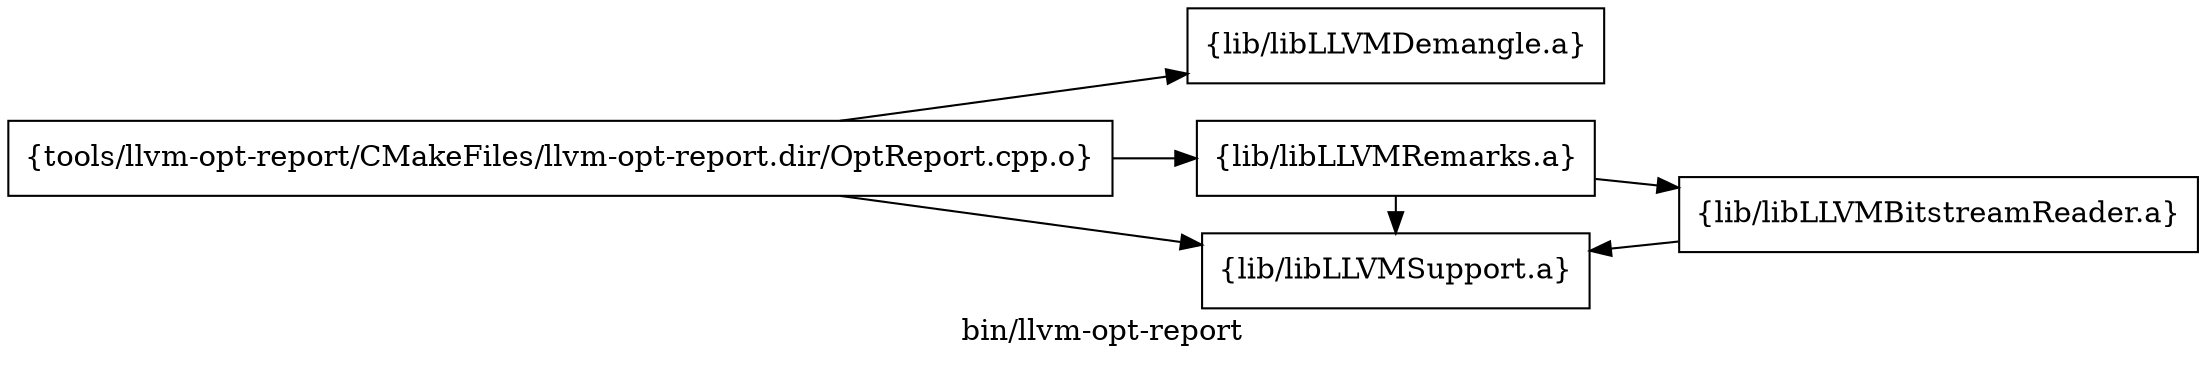 digraph "bin/llvm-opt-report" {
	label="bin/llvm-opt-report";
	rankdir=LR;
	{ rank=same; Node0x55edfb8911d8;  }
	{ rank=same; Node0x55edfb891868; Node0x55edfb890e68; Node0x55edfb891458;  }

	Node0x55edfb8911d8 [shape=record,shape=box,group=0,label="{tools/llvm-opt-report/CMakeFiles/llvm-opt-report.dir/OptReport.cpp.o}"];
	Node0x55edfb8911d8 -> Node0x55edfb891868;
	Node0x55edfb8911d8 -> Node0x55edfb890e68;
	Node0x55edfb8911d8 -> Node0x55edfb891458;
	Node0x55edfb891868 [shape=record,shape=box,group=0,label="{lib/libLLVMDemangle.a}"];
	Node0x55edfb890e68 [shape=record,shape=box,group=0,label="{lib/libLLVMRemarks.a}"];
	Node0x55edfb890e68 -> Node0x55edfb891458;
	Node0x55edfb890e68 -> Node0x55edfb88ff18;
	Node0x55edfb891458 [shape=record,shape=box,group=0,label="{lib/libLLVMSupport.a}"];
	Node0x55edfb88ff18 [shape=record,shape=box,group=0,label="{lib/libLLVMBitstreamReader.a}"];
	Node0x55edfb88ff18 -> Node0x55edfb891458;
}
